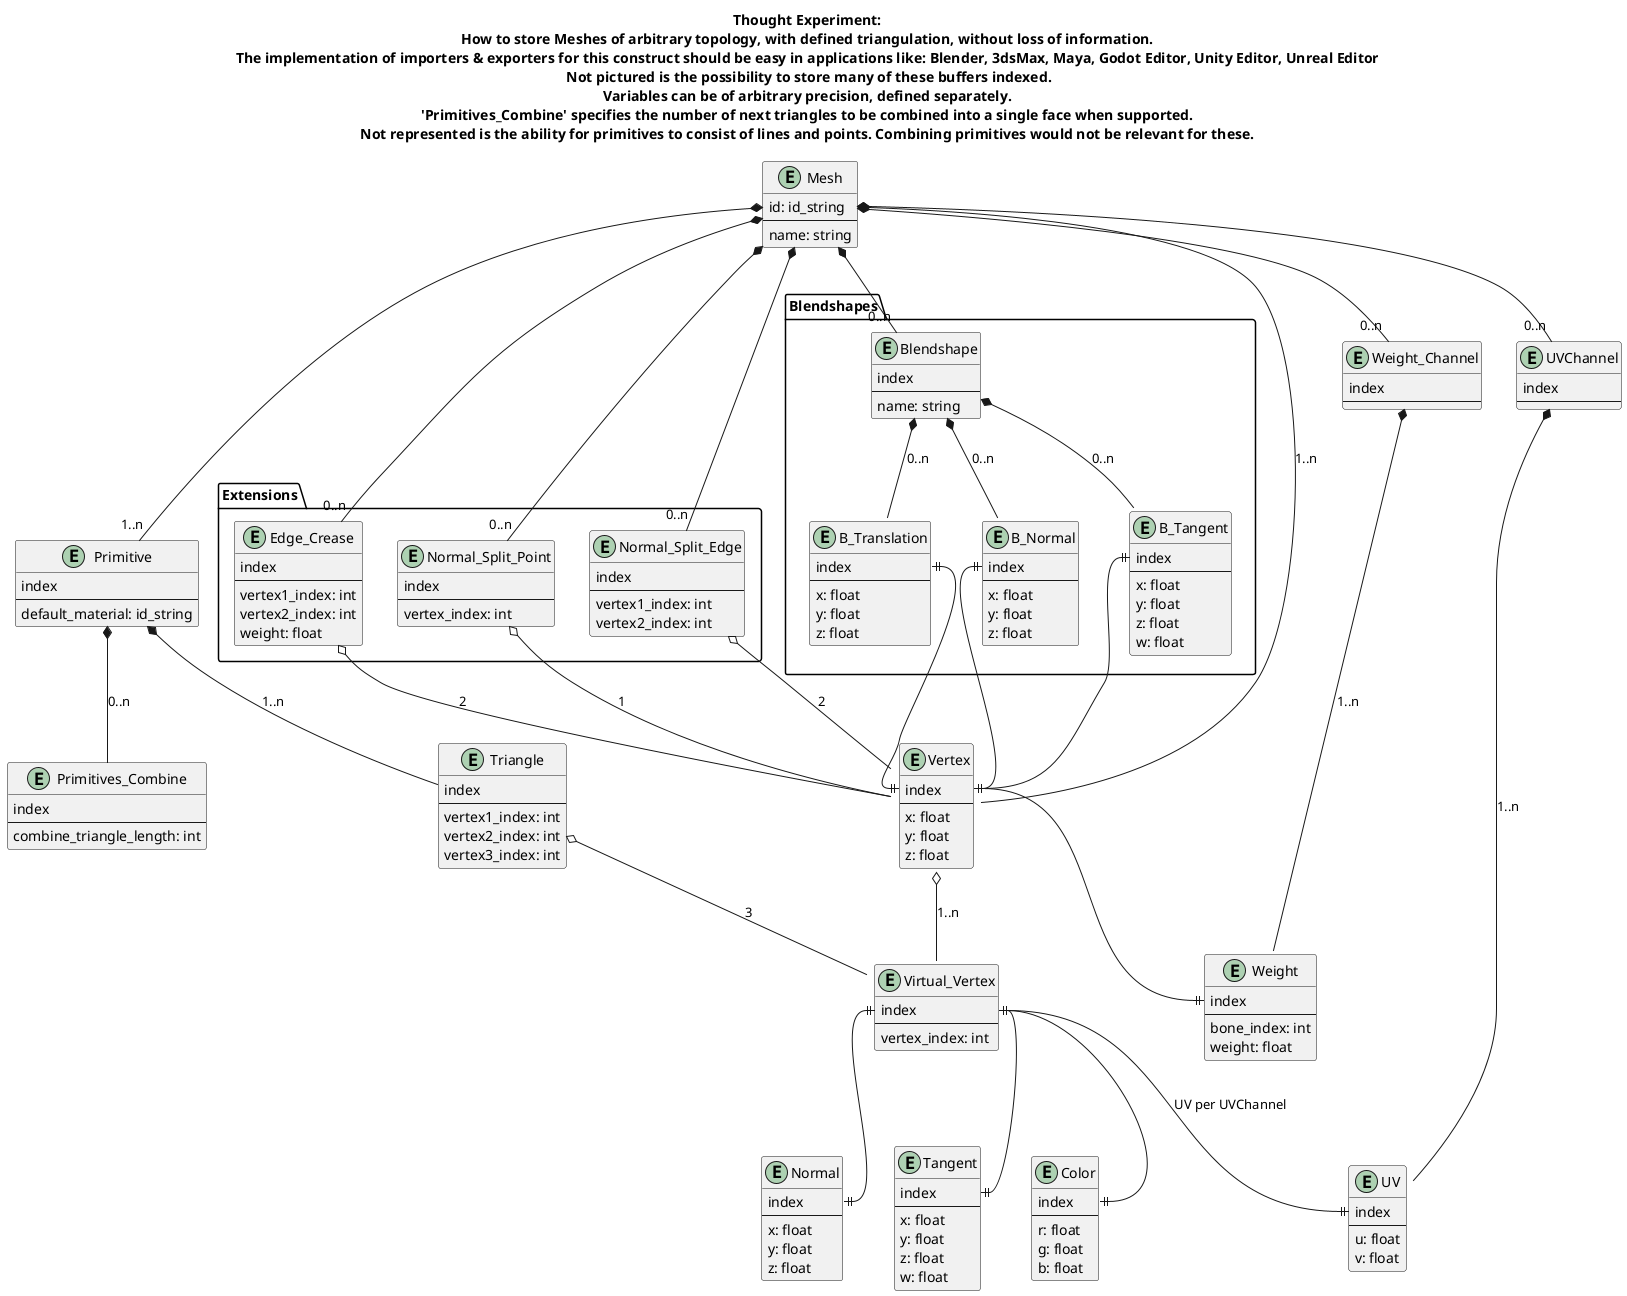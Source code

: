 @startuml Mesh
title Thought Experiment:\nHow to store Meshes of arbitrary topology, with defined triangulation, without loss of information.\nThe implementation of importers & exporters for this construct should be easy in applications like: Blender, 3dsMax, Maya, Godot Editor, Unity Editor, Unreal Editor\n Not pictured is the possibility to store many of these buffers indexed.\nVariables can be of arbitrary precision, defined separately.\n'Primitives_Combine' specifies the number of next triangles to be combined into a single face when supported.\nNot represented is the ability for primitives to consist of lines and points. Combining primitives would not be relevant for these.

entity Mesh {
	id: id_string
	--
	name: string
}

entity Vertex {
	index
	--
	x: float
	y: float
	z: float
}

entity Virtual_Vertex {
	index
	--
	vertex_index: int
}

entity Normal {
	index
	--
	x: float
	y: float
	z: float
}

entity Tangent {
	index
	--
	x: float
	y: float
	z: float
	w: float
}

entity Color {
	index
	--
	r: float
	g: float
	b: float
}

entity UVChannel {
	index
	--
}

entity UV {
	index
	--
	u: float
	v: float
}

entity Primitive {
	index
	--
	default_material: id_string
}

entity Triangle {
	index
	--
	vertex1_index: int
	vertex2_index: int
	vertex3_index: int
}

entity Primitives_Combine {
	index
	--
	combine_triangle_length: int
}

entity Weight_Channel {
	index
	--
}

entity Weight {
	index
	--
	bone_index: int
	weight: float
}

package Blendshapes
{
	entity Blendshape {
		index
		--
		name: string
	}

	entity B_Translation {
		index
		--
		x: float
		y: float
		z: float
	}

	entity B_Normal {
		index
		--
		x: float
		y: float
		z: float
	}

	entity B_Tangent {
		index
		--
		x: float
		y: float
		z: float
		w: float
	}
}

package Extensions
{
	entity Normal_Split_Point {
		index
		--
		vertex_index: int
	}

	entity Normal_Split_Edge {
		index
		--
		vertex1_index: int
		vertex2_index: int
	}

	entity Edge_Crease {
		index
		--
		vertex1_index: int
		vertex2_index: int
		weight: float
	}
}

Mesh *-- Vertex : 1..n
Vertex o-- Virtual_Vertex : 1..n
Virtual_Vertex::index ||--|| Normal::index
Virtual_Vertex::index ||--|| Tangent::index
Virtual_Vertex::index ||--|| Color::index
Virtual_Vertex::index ||--|| UV::index : UV per UVChannel

Mesh *-- "1..n" Primitive
Primitive *-- Triangle : 1..n
Primitive *-- Primitives_Combine : 0..n
Triangle o-- Virtual_Vertex : 3

Mesh *-- "0..n" UVChannel
UVChannel *-- UV : 1..n

Mesh *-- "0..n" Weight_Channel
Weight_Channel *-- Weight : 1..n
Vertex::index ||--|| Weight::index

Mesh *-- "0..n" Blendshape
Blendshape *-- B_Translation : 0..n
Blendshape *-- B_Normal : 0..n
Blendshape *-- B_Tangent : 0..n
B_Translation::index ||--|| Vertex::index
B_Normal::index ||--|| Vertex::index
B_Tangent::index ||--|| Vertex::index

Mesh *-- "0..n" Normal_Split_Point
Normal_Split_Point o-- Vertex : 1

Mesh *-- "0..n" Normal_Split_Edge
Normal_Split_Edge o-- Vertex : 2

Mesh *-- "0..n" Edge_Crease
Edge_Crease o-- Vertex : 2

@enduml
